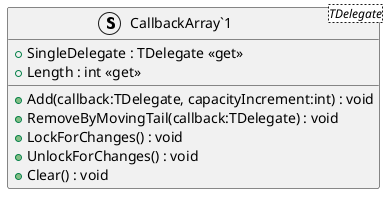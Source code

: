 @startuml
struct "CallbackArray`1"<TDelegate> {
    + SingleDelegate : TDelegate <<get>>
    + Length : int <<get>>
    + Add(callback:TDelegate, capacityIncrement:int) : void
    + RemoveByMovingTail(callback:TDelegate) : void
    + LockForChanges() : void
    + UnlockForChanges() : void
    + Clear() : void
}
@enduml
